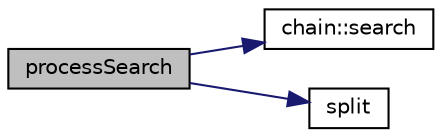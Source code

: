 digraph "processSearch"
{
 // LATEX_PDF_SIZE
  edge [fontname="Helvetica",fontsize="10",labelfontname="Helvetica",labelfontsize="10"];
  node [fontname="Helvetica",fontsize="10",shape=record];
  rankdir="LR";
  Node1 [label="processSearch",height=0.2,width=0.4,color="black", fillcolor="grey75", style="filled", fontcolor="black",tooltip=" "];
  Node1 -> Node2 [color="midnightblue",fontsize="10",style="solid"];
  Node2 [label="chain::search",height=0.2,width=0.4,color="black", fillcolor="white", style="filled",URL="$classchain.html#afd6ce96038854b10fa895e8ed138d15c",tooltip=" "];
  Node1 -> Node3 [color="midnightblue",fontsize="10",style="solid"];
  Node3 [label="split",height=0.2,width=0.4,color="black", fillcolor="white", style="filled",URL="$orderedhttest_8cpp.html#a76e1c8029871d7957dc9d11741537e82",tooltip=" "];
}
